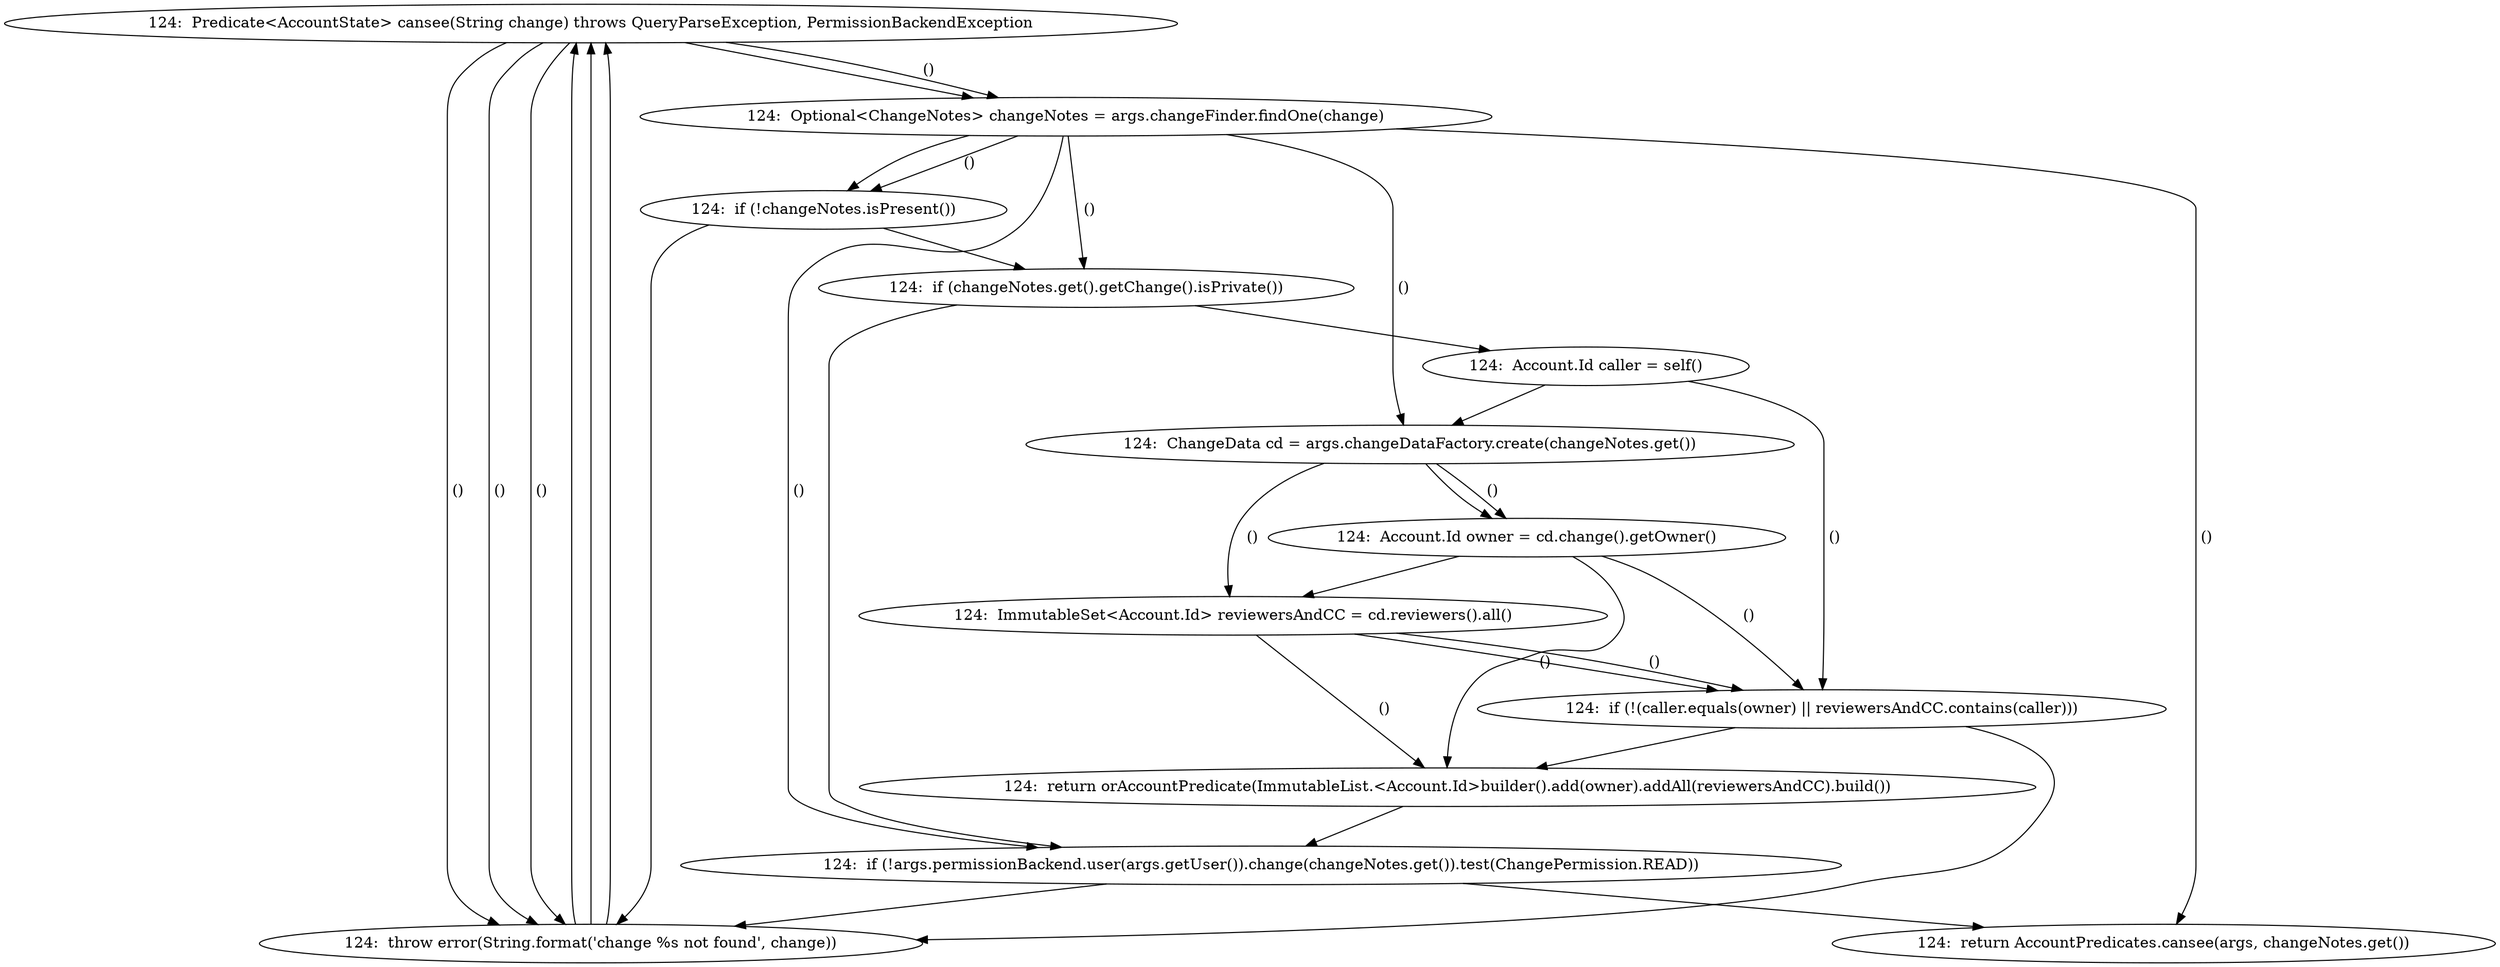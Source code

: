 digraph SLICE_{
  v1  [label="124:  Predicate<AccountState> cansee(String change) throws QueryParseException, PermissionBackendException"];
  v2  [label="124:  throw error(String.format('change %s not found', change))"];
  v3  [label="124:  ChangeData cd = args.changeDataFactory.create(changeNotes.get())"];
  v4  [label="124:  ImmutableSet<Account.Id> reviewersAndCC = cd.reviewers().all()"];
  v5  [label="124:  Optional<ChangeNotes> changeNotes = args.changeFinder.findOne(change)"];
  v6  [label="124:  if (changeNotes.get().getChange().isPrivate())"];
  v7  [label="124:  Account.Id owner = cd.change().getOwner()"];
  v8  [label="124:  return orAccountPredicate(ImmutableList.<Account.Id>builder().add(owner).addAll(reviewersAndCC).build())"];
  v9  [label="124:  if (!changeNotes.isPresent())"];
  v10  [label="124:  if (!args.permissionBackend.user(args.getUser()).change(changeNotes.get()).test(ChangePermission.READ))"];
  v11  [label="124:  return AccountPredicates.cansee(args, changeNotes.get())"];
  v12  [label="124:  if (!(caller.equals(owner) || reviewersAndCC.contains(caller)))"];
  v13  [label="124:  Account.Id caller = self()"];
  v1 -> v5  [label=""];
  v5 -> v9  [label=""];
  v9 -> v2  [label=""];
  v9 -> v6  [label=""];
  v2 -> v1  [label=""];
  v6 -> v13  [label=""];
  v6 -> v10  [label=""];
  v13 -> v3  [label=""];
  v10 -> v2  [label=""];
  v10 -> v11  [label=""];
  v3 -> v7  [label=""];
  v2 -> v1  [label=""];
  v7 -> v4  [label=""];
  v4 -> v12  [label=""];
  v12 -> v2  [label=""];
  v12 -> v8  [label=""];
  v2 -> v1  [label=""];
  v8 -> v10  [label=""];
  v1 -> v2  [label=" ()"];
  v3 -> v4  [label=" ()"];
  v5 -> v6  [label=" ()"];
  v7 -> v8  [label=" ()"];
  v5 -> v9  [label=" ()"];
  v3 -> v7  [label=" ()"];
  v5 -> v10  [label=" ()"];
  v5 -> v11  [label=" ()"];
  v1 -> v5  [label=" ()"];
  v4 -> v12  [label=" ()"];
  v7 -> v12  [label=" ()"];
  v1 -> v2  [label=" ()"];
  v4 -> v8  [label=" ()"];
  v5 -> v3  [label=" ()"];
  v1 -> v2  [label=" ()"];
  v13 -> v12  [label=" ()"];
   // end-of-graph
}
